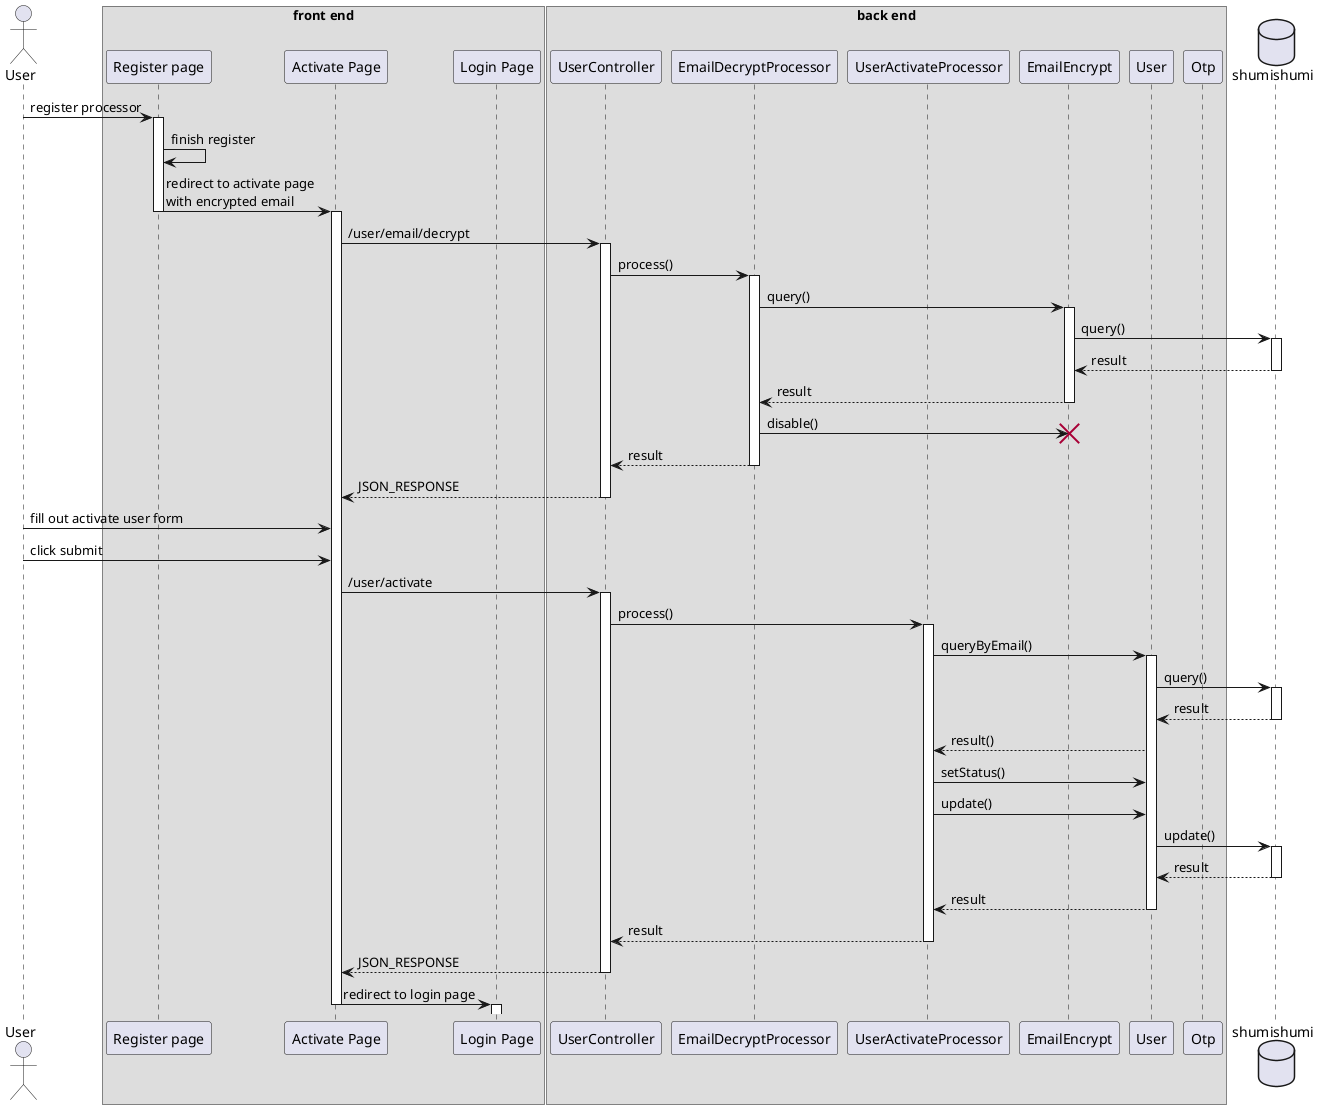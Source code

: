 @startuml activate
'autonumber 1.1.1

actor User as u

box "front end"
participant "Register page" as register
participant "Activate Page" as active
participant "Login Page" as login
end box
box "back end"
participant "UserController" as userc

participant "EmailDecryptProcessor" as decproc

participant "UserActivateProcessor" as proc

participant "EmailEncrypt" as eem
participant "User" as um
participant "Otp" as om
end box

database shumishumi as db

u -> register++ : register processor
register -> register : finish register
register -> active--++ : redirect to activate page\nwith encrypted email


active -> userc++ : /user/email/decrypt
userc -> decproc++ : process()
decproc -> eem++ : query()
eem -> db++ : query()
return result
return result
decproc -> eem !! : disable()

return result
return JSON_RESPONSE

'autonumber inc a
u -> active : fill out activate user form
'autonumber inc a
u -> active : click submit

active -> userc++ : /user/activate
userc -> proc++ : process()

proc -> um++ : queryByEmail()
um -> db++ : query()
return result
proc <-- um : result()

proc -> um : setStatus()
proc -> um : update()
um -> db++ : update()
return result
return result
return result

return JSON_RESPONSE

active -> login--++ : redirect to login page

@enduml